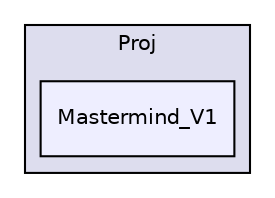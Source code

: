 digraph "F:/AlcarazVictor_48983/Proj/Mastermind_V1" {
  compound=true
  node [ fontsize="10", fontname="Helvetica"];
  edge [ labelfontsize="10", labelfontname="Helvetica"];
  subgraph clusterdir_a0eb2fd5d10cb036effb93f369f63a70 {
    graph [ bgcolor="#ddddee", pencolor="black", label="Proj" fontname="Helvetica", fontsize="10", URL="dir_a0eb2fd5d10cb036effb93f369f63a70.html"]
  dir_d060115b35114828fb38f4ab376dde5f [shape=box, label="Mastermind_V1", style="filled", fillcolor="#eeeeff", pencolor="black", URL="dir_d060115b35114828fb38f4ab376dde5f.html"];
  }
}
